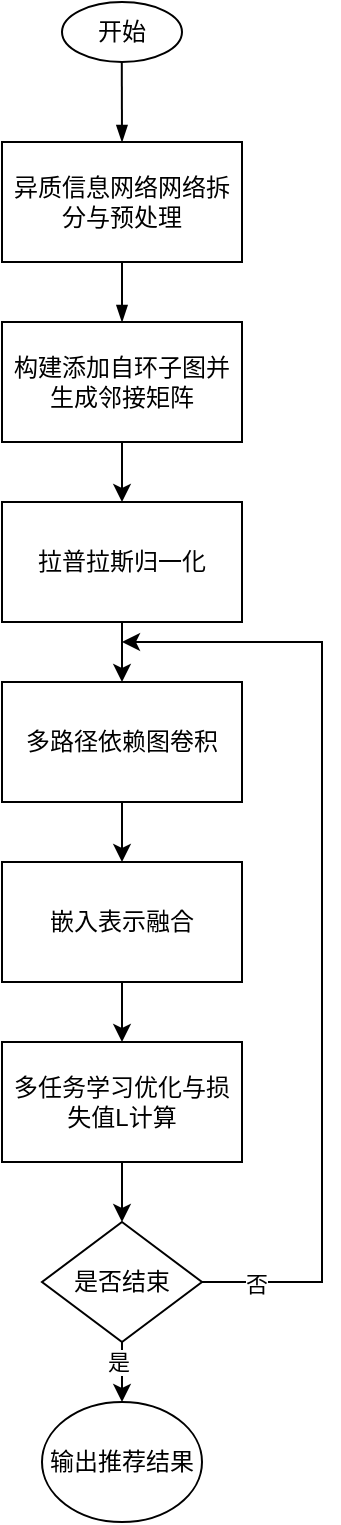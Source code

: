 <mxfile version="28.2.0">
  <diagram id="C5RBs43oDa-KdzZeNtuy" name="Page-1">
    <mxGraphModel dx="1176" dy="638" grid="1" gridSize="10" guides="1" tooltips="1" connect="1" arrows="1" fold="1" page="1" pageScale="1" pageWidth="827" pageHeight="1169" math="0" shadow="0">
      <root>
        <mxCell id="WIyWlLk6GJQsqaUBKTNV-0" />
        <mxCell id="WIyWlLk6GJQsqaUBKTNV-1" parent="WIyWlLk6GJQsqaUBKTNV-0" />
        <mxCell id="Ek9qsPa3f5ZTUrryLah9-0" value="开始" style="ellipse;whiteSpace=wrap;html=1;" vertex="1" parent="WIyWlLk6GJQsqaUBKTNV-1">
          <mxGeometry x="190" y="110" width="60" height="30" as="geometry" />
        </mxCell>
        <mxCell id="Ek9qsPa3f5ZTUrryLah9-1" value="" style="endArrow=blockThin;html=1;rounded=0;exitX=0.5;exitY=1;exitDx=0;exitDy=0;endFill=1;entryX=0.5;entryY=0;entryDx=0;entryDy=0;" edge="1" parent="WIyWlLk6GJQsqaUBKTNV-1" target="Ek9qsPa3f5ZTUrryLah9-3">
          <mxGeometry width="50" height="50" relative="1" as="geometry">
            <mxPoint x="219.89" y="140" as="sourcePoint" />
            <mxPoint x="220" y="180" as="targetPoint" />
          </mxGeometry>
        </mxCell>
        <mxCell id="Ek9qsPa3f5ZTUrryLah9-11" style="edgeStyle=orthogonalEdgeStyle;rounded=0;orthogonalLoop=1;jettySize=auto;html=1;exitX=0.5;exitY=1;exitDx=0;exitDy=0;entryX=0.5;entryY=0;entryDx=0;entryDy=0;endArrow=blockThin;endFill=1;" edge="1" parent="WIyWlLk6GJQsqaUBKTNV-1" source="Ek9qsPa3f5ZTUrryLah9-3" target="Ek9qsPa3f5ZTUrryLah9-4">
          <mxGeometry relative="1" as="geometry" />
        </mxCell>
        <mxCell id="Ek9qsPa3f5ZTUrryLah9-3" value="异质信息网络网络拆分与预处理" style="rounded=0;whiteSpace=wrap;html=1;" vertex="1" parent="WIyWlLk6GJQsqaUBKTNV-1">
          <mxGeometry x="160" y="180" width="120" height="60" as="geometry" />
        </mxCell>
        <mxCell id="Ek9qsPa3f5ZTUrryLah9-12" style="edgeStyle=orthogonalEdgeStyle;rounded=0;orthogonalLoop=1;jettySize=auto;html=1;exitX=0.5;exitY=1;exitDx=0;exitDy=0;entryX=0.5;entryY=0;entryDx=0;entryDy=0;" edge="1" parent="WIyWlLk6GJQsqaUBKTNV-1" source="Ek9qsPa3f5ZTUrryLah9-4" target="Ek9qsPa3f5ZTUrryLah9-5">
          <mxGeometry relative="1" as="geometry" />
        </mxCell>
        <mxCell id="Ek9qsPa3f5ZTUrryLah9-4" value="构建添加自环子图并生成邻接矩阵" style="rounded=0;whiteSpace=wrap;html=1;" vertex="1" parent="WIyWlLk6GJQsqaUBKTNV-1">
          <mxGeometry x="160" y="270" width="120" height="60" as="geometry" />
        </mxCell>
        <mxCell id="Ek9qsPa3f5ZTUrryLah9-13" style="edgeStyle=orthogonalEdgeStyle;rounded=0;orthogonalLoop=1;jettySize=auto;html=1;exitX=0.5;exitY=1;exitDx=0;exitDy=0;entryX=0.5;entryY=0;entryDx=0;entryDy=0;" edge="1" parent="WIyWlLk6GJQsqaUBKTNV-1" source="Ek9qsPa3f5ZTUrryLah9-5" target="Ek9qsPa3f5ZTUrryLah9-6">
          <mxGeometry relative="1" as="geometry" />
        </mxCell>
        <mxCell id="Ek9qsPa3f5ZTUrryLah9-5" value="拉普拉斯归一化" style="rounded=0;whiteSpace=wrap;html=1;" vertex="1" parent="WIyWlLk6GJQsqaUBKTNV-1">
          <mxGeometry x="160" y="360" width="120" height="60" as="geometry" />
        </mxCell>
        <mxCell id="Ek9qsPa3f5ZTUrryLah9-14" style="edgeStyle=orthogonalEdgeStyle;rounded=0;orthogonalLoop=1;jettySize=auto;html=1;exitX=0.5;exitY=1;exitDx=0;exitDy=0;entryX=0.5;entryY=0;entryDx=0;entryDy=0;" edge="1" parent="WIyWlLk6GJQsqaUBKTNV-1" source="Ek9qsPa3f5ZTUrryLah9-6" target="Ek9qsPa3f5ZTUrryLah9-7">
          <mxGeometry relative="1" as="geometry" />
        </mxCell>
        <mxCell id="Ek9qsPa3f5ZTUrryLah9-6" value="多路径依赖图卷积" style="rounded=0;whiteSpace=wrap;html=1;" vertex="1" parent="WIyWlLk6GJQsqaUBKTNV-1">
          <mxGeometry x="160" y="450" width="120" height="60" as="geometry" />
        </mxCell>
        <mxCell id="Ek9qsPa3f5ZTUrryLah9-15" style="edgeStyle=orthogonalEdgeStyle;rounded=0;orthogonalLoop=1;jettySize=auto;html=1;exitX=0.5;exitY=1;exitDx=0;exitDy=0;entryX=0.5;entryY=0;entryDx=0;entryDy=0;" edge="1" parent="WIyWlLk6GJQsqaUBKTNV-1" source="Ek9qsPa3f5ZTUrryLah9-7" target="Ek9qsPa3f5ZTUrryLah9-8">
          <mxGeometry relative="1" as="geometry" />
        </mxCell>
        <mxCell id="Ek9qsPa3f5ZTUrryLah9-7" value="嵌入表示融合" style="rounded=0;whiteSpace=wrap;html=1;" vertex="1" parent="WIyWlLk6GJQsqaUBKTNV-1">
          <mxGeometry x="160" y="540" width="120" height="60" as="geometry" />
        </mxCell>
        <mxCell id="Ek9qsPa3f5ZTUrryLah9-17" style="edgeStyle=orthogonalEdgeStyle;rounded=0;orthogonalLoop=1;jettySize=auto;html=1;exitX=0.5;exitY=1;exitDx=0;exitDy=0;entryX=0.5;entryY=0;entryDx=0;entryDy=0;" edge="1" parent="WIyWlLk6GJQsqaUBKTNV-1" source="Ek9qsPa3f5ZTUrryLah9-8" target="Ek9qsPa3f5ZTUrryLah9-9">
          <mxGeometry relative="1" as="geometry" />
        </mxCell>
        <mxCell id="Ek9qsPa3f5ZTUrryLah9-8" value="多任务学习优化与损失值L计算" style="rounded=0;whiteSpace=wrap;html=1;" vertex="1" parent="WIyWlLk6GJQsqaUBKTNV-1">
          <mxGeometry x="160" y="630" width="120" height="60" as="geometry" />
        </mxCell>
        <mxCell id="Ek9qsPa3f5ZTUrryLah9-18" style="edgeStyle=orthogonalEdgeStyle;rounded=0;orthogonalLoop=1;jettySize=auto;html=1;exitX=0.5;exitY=1;exitDx=0;exitDy=0;entryX=0.5;entryY=0;entryDx=0;entryDy=0;" edge="1" parent="WIyWlLk6GJQsqaUBKTNV-1" source="Ek9qsPa3f5ZTUrryLah9-9" target="Ek9qsPa3f5ZTUrryLah9-10">
          <mxGeometry relative="1" as="geometry" />
        </mxCell>
        <mxCell id="Ek9qsPa3f5ZTUrryLah9-23" value="是" style="edgeLabel;html=1;align=center;verticalAlign=middle;resizable=0;points=[];" vertex="1" connectable="0" parent="Ek9qsPa3f5ZTUrryLah9-18">
          <mxGeometry x="-0.333" y="-2" relative="1" as="geometry">
            <mxPoint as="offset" />
          </mxGeometry>
        </mxCell>
        <mxCell id="Ek9qsPa3f5ZTUrryLah9-19" style="edgeStyle=orthogonalEdgeStyle;rounded=0;orthogonalLoop=1;jettySize=auto;html=1;exitX=1;exitY=0.5;exitDx=0;exitDy=0;" edge="1" parent="WIyWlLk6GJQsqaUBKTNV-1" source="Ek9qsPa3f5ZTUrryLah9-9">
          <mxGeometry relative="1" as="geometry">
            <mxPoint x="220" y="430" as="targetPoint" />
            <Array as="points">
              <mxPoint x="320" y="750" />
              <mxPoint x="320" y="430" />
            </Array>
          </mxGeometry>
        </mxCell>
        <mxCell id="Ek9qsPa3f5ZTUrryLah9-22" value="否" style="edgeLabel;html=1;align=center;verticalAlign=middle;resizable=0;points=[];" vertex="1" connectable="0" parent="Ek9qsPa3f5ZTUrryLah9-19">
          <mxGeometry x="-0.888" y="-1" relative="1" as="geometry">
            <mxPoint as="offset" />
          </mxGeometry>
        </mxCell>
        <mxCell id="Ek9qsPa3f5ZTUrryLah9-9" value="是否结束" style="rhombus;whiteSpace=wrap;html=1;" vertex="1" parent="WIyWlLk6GJQsqaUBKTNV-1">
          <mxGeometry x="180" y="720" width="80" height="60" as="geometry" />
        </mxCell>
        <mxCell id="Ek9qsPa3f5ZTUrryLah9-10" value="输出推荐结果" style="ellipse;whiteSpace=wrap;html=1;" vertex="1" parent="WIyWlLk6GJQsqaUBKTNV-1">
          <mxGeometry x="180" y="810" width="80" height="60" as="geometry" />
        </mxCell>
      </root>
    </mxGraphModel>
  </diagram>
</mxfile>
